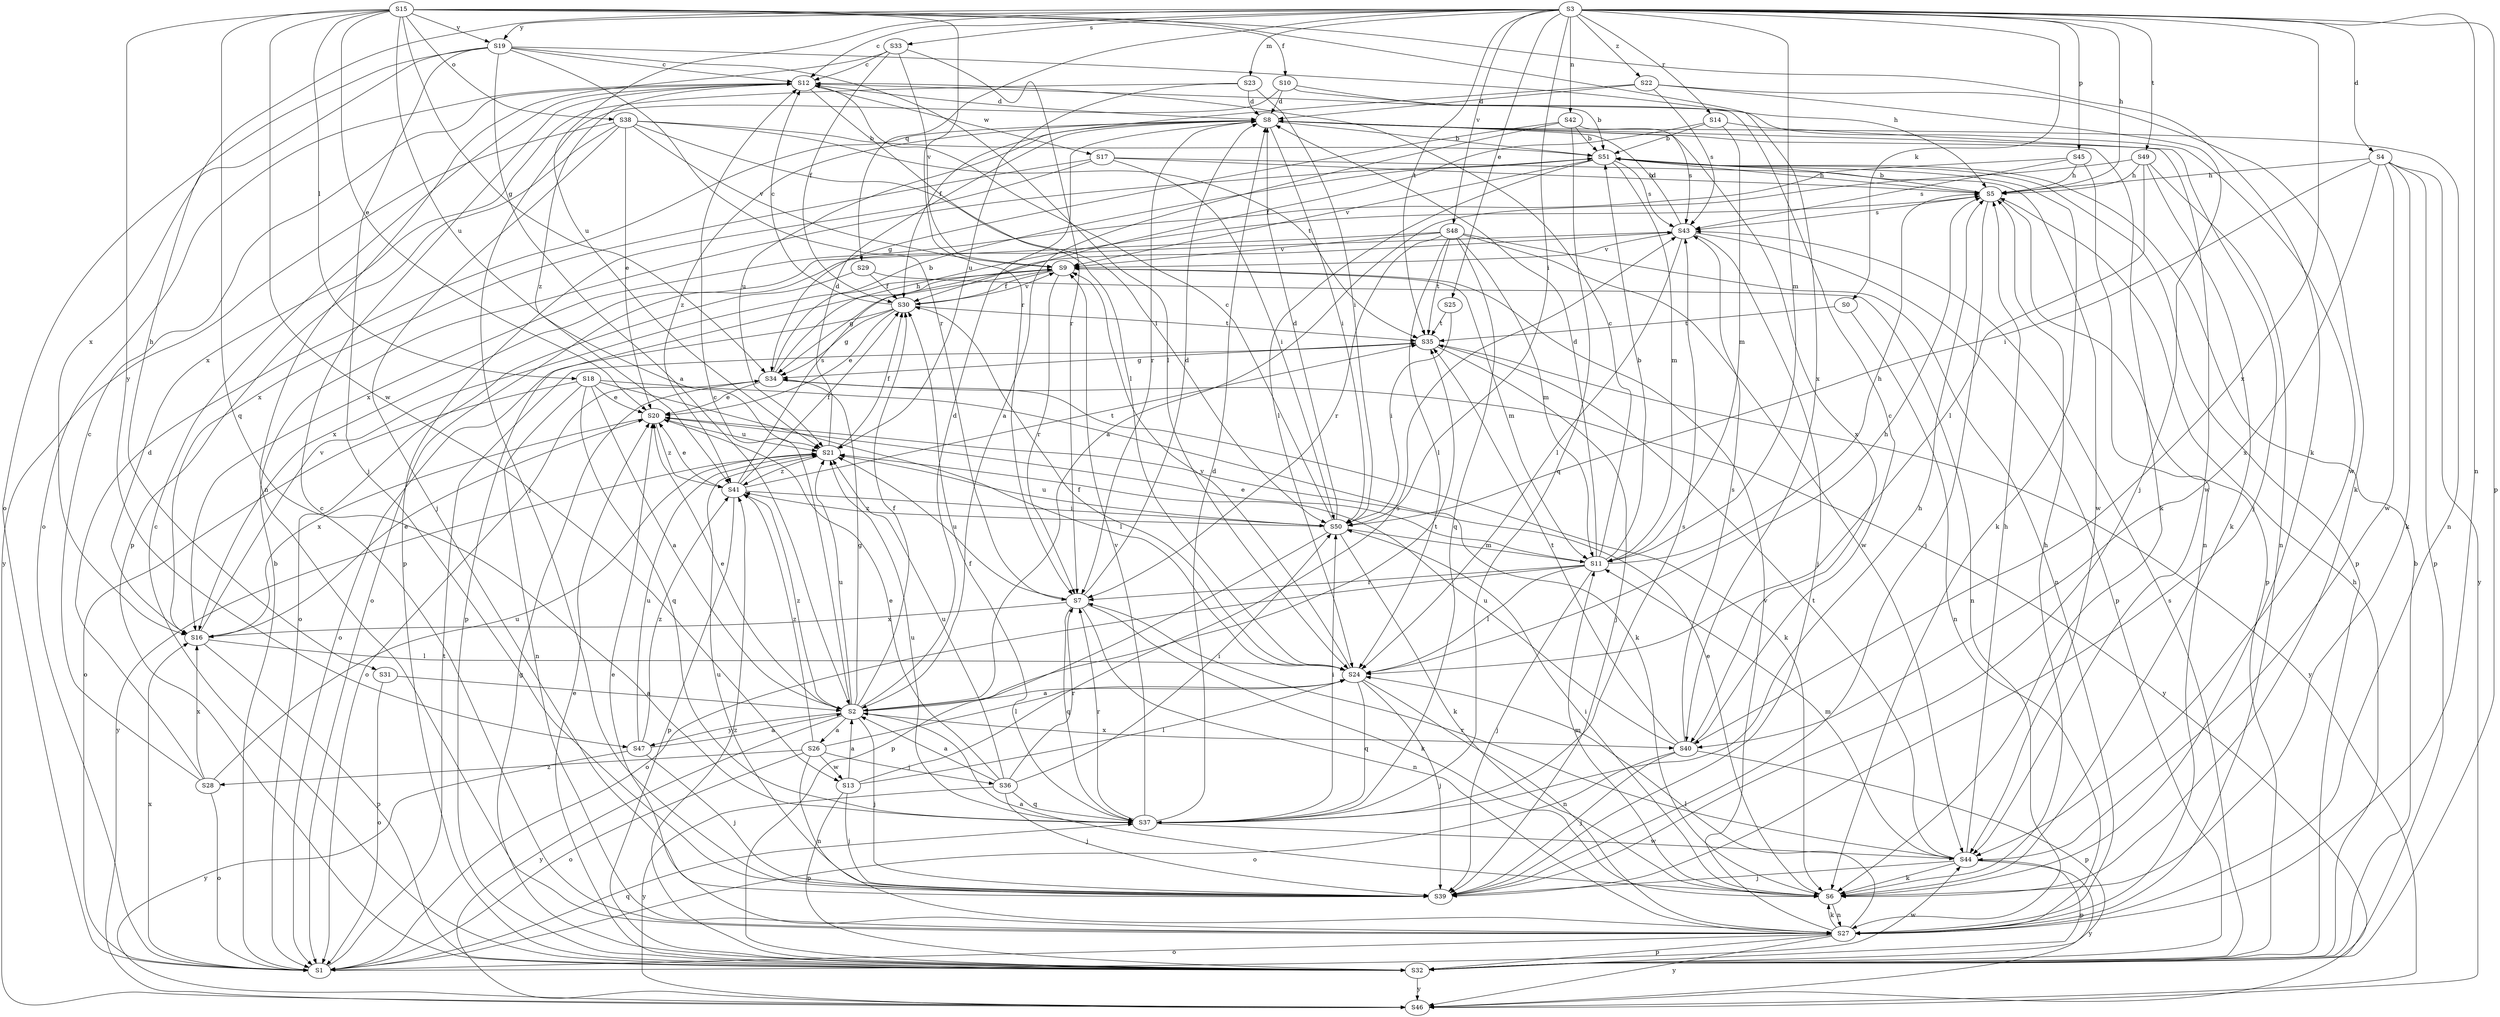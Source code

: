 strict digraph  {
S3;
S15;
S26;
S2;
S51;
S12;
S4;
S8;
S25;
S20;
S10;
S30;
S34;
S31;
S5;
S50;
S36;
S39;
S0;
S6;
S18;
S24;
S23;
S11;
S42;
S27;
S38;
S1;
S45;
S32;
S29;
S37;
S14;
S7;
S33;
S43;
S49;
S35;
S21;
S48;
S9;
S13;
S17;
S44;
S40;
S16;
S19;
S47;
S46;
S22;
S28;
S41;
S3 -> S12  [label=c];
S3 -> S4  [label=d];
S3 -> S25  [label=e];
S3 -> S31  [label=h];
S3 -> S5  [label=h];
S3 -> S50  [label=i];
S3 -> S0  [label=k];
S3 -> S23  [label=m];
S3 -> S11  [label=m];
S3 -> S42  [label=n];
S3 -> S27  [label=n];
S3 -> S45  [label=p];
S3 -> S32  [label=p];
S3 -> S29  [label=q];
S3 -> S14  [label=r];
S3 -> S33  [label=s];
S3 -> S49  [label=t];
S3 -> S35  [label=t];
S3 -> S21  [label=u];
S3 -> S48  [label=v];
S3 -> S40  [label=x];
S3 -> S19  [label=y];
S3 -> S22  [label=z];
S15 -> S20  [label=e];
S15 -> S10  [label=f];
S15 -> S34  [label=g];
S15 -> S6  [label=k];
S15 -> S18  [label=l];
S15 -> S38  [label=o];
S15 -> S37  [label=q];
S15 -> S7  [label=r];
S15 -> S21  [label=u];
S15 -> S13  [label=w];
S15 -> S40  [label=x];
S15 -> S19  [label=y];
S15 -> S47  [label=y];
S26 -> S36  [label=j];
S26 -> S24  [label=l];
S26 -> S27  [label=n];
S26 -> S1  [label=o];
S26 -> S13  [label=w];
S26 -> S28  [label=z];
S26 -> S41  [label=z];
S2 -> S26  [label=a];
S2 -> S12  [label=c];
S2 -> S8  [label=d];
S2 -> S20  [label=e];
S2 -> S30  [label=f];
S2 -> S34  [label=g];
S2 -> S39  [label=j];
S2 -> S35  [label=t];
S2 -> S21  [label=u];
S2 -> S40  [label=x];
S2 -> S47  [label=y];
S2 -> S46  [label=y];
S2 -> S41  [label=z];
S51 -> S5  [label=h];
S51 -> S6  [label=k];
S51 -> S24  [label=l];
S51 -> S11  [label=m];
S51 -> S32  [label=p];
S51 -> S43  [label=s];
S51 -> S9  [label=v];
S12 -> S8  [label=d];
S12 -> S24  [label=l];
S12 -> S1  [label=o];
S12 -> S17  [label=w];
S12 -> S41  [label=z];
S4 -> S5  [label=h];
S4 -> S50  [label=i];
S4 -> S6  [label=k];
S4 -> S32  [label=p];
S4 -> S44  [label=w];
S4 -> S40  [label=x];
S4 -> S46  [label=y];
S8 -> S51  [label=b];
S8 -> S50  [label=i];
S8 -> S6  [label=k];
S8 -> S27  [label=n];
S8 -> S7  [label=r];
S8 -> S21  [label=u];
S8 -> S44  [label=w];
S8 -> S40  [label=x];
S8 -> S41  [label=z];
S25 -> S50  [label=i];
S25 -> S35  [label=t];
S20 -> S21  [label=u];
S20 -> S16  [label=x];
S20 -> S41  [label=z];
S10 -> S51  [label=b];
S10 -> S8  [label=d];
S10 -> S39  [label=j];
S10 -> S44  [label=w];
S30 -> S12  [label=c];
S30 -> S20  [label=e];
S30 -> S34  [label=g];
S30 -> S1  [label=o];
S30 -> S35  [label=t];
S30 -> S9  [label=v];
S34 -> S51  [label=b];
S34 -> S20  [label=e];
S34 -> S5  [label=h];
S34 -> S6  [label=k];
S34 -> S1  [label=o];
S34 -> S46  [label=y];
S31 -> S2  [label=a];
S31 -> S1  [label=o];
S5 -> S51  [label=b];
S5 -> S39  [label=j];
S5 -> S32  [label=p];
S5 -> S43  [label=s];
S50 -> S12  [label=c];
S50 -> S8  [label=d];
S50 -> S6  [label=k];
S50 -> S11  [label=m];
S50 -> S32  [label=p];
S50 -> S21  [label=u];
S50 -> S41  [label=z];
S36 -> S2  [label=a];
S36 -> S20  [label=e];
S36 -> S50  [label=i];
S36 -> S39  [label=j];
S36 -> S37  [label=q];
S36 -> S7  [label=r];
S36 -> S21  [label=u];
S36 -> S46  [label=y];
S39 -> S21  [label=u];
S0 -> S27  [label=n];
S0 -> S35  [label=t];
S6 -> S2  [label=a];
S6 -> S20  [label=e];
S6 -> S5  [label=h];
S6 -> S50  [label=i];
S6 -> S11  [label=m];
S6 -> S27  [label=n];
S18 -> S2  [label=a];
S18 -> S20  [label=e];
S18 -> S6  [label=k];
S18 -> S24  [label=l];
S18 -> S27  [label=n];
S18 -> S1  [label=o];
S18 -> S37  [label=q];
S24 -> S2  [label=a];
S24 -> S30  [label=f];
S24 -> S5  [label=h];
S24 -> S39  [label=j];
S24 -> S27  [label=n];
S24 -> S37  [label=q];
S24 -> S9  [label=v];
S23 -> S8  [label=d];
S23 -> S50  [label=i];
S23 -> S21  [label=u];
S23 -> S16  [label=x];
S11 -> S51  [label=b];
S11 -> S12  [label=c];
S11 -> S8  [label=d];
S11 -> S20  [label=e];
S11 -> S5  [label=h];
S11 -> S39  [label=j];
S11 -> S24  [label=l];
S11 -> S1  [label=o];
S11 -> S7  [label=r];
S42 -> S2  [label=a];
S42 -> S51  [label=b];
S42 -> S34  [label=g];
S42 -> S37  [label=q];
S42 -> S43  [label=s];
S27 -> S12  [label=c];
S27 -> S20  [label=e];
S27 -> S6  [label=k];
S27 -> S24  [label=l];
S27 -> S1  [label=o];
S27 -> S32  [label=p];
S27 -> S9  [label=v];
S27 -> S46  [label=y];
S38 -> S51  [label=b];
S38 -> S20  [label=e];
S38 -> S50  [label=i];
S38 -> S39  [label=j];
S38 -> S32  [label=p];
S38 -> S35  [label=t];
S38 -> S9  [label=v];
S38 -> S46  [label=y];
S1 -> S51  [label=b];
S1 -> S37  [label=q];
S1 -> S35  [label=t];
S1 -> S44  [label=w];
S1 -> S16  [label=x];
S45 -> S5  [label=h];
S45 -> S27  [label=n];
S45 -> S43  [label=s];
S45 -> S16  [label=x];
S32 -> S51  [label=b];
S32 -> S12  [label=c];
S32 -> S20  [label=e];
S32 -> S34  [label=g];
S32 -> S5  [label=h];
S32 -> S43  [label=s];
S32 -> S46  [label=y];
S32 -> S41  [label=z];
S29 -> S30  [label=f];
S29 -> S27  [label=n];
S29 -> S1  [label=o];
S37 -> S8  [label=d];
S37 -> S30  [label=f];
S37 -> S5  [label=h];
S37 -> S50  [label=i];
S37 -> S7  [label=r];
S37 -> S43  [label=s];
S37 -> S21  [label=u];
S37 -> S9  [label=v];
S37 -> S44  [label=w];
S14 -> S51  [label=b];
S14 -> S30  [label=f];
S14 -> S39  [label=j];
S14 -> S11  [label=m];
S7 -> S8  [label=d];
S7 -> S6  [label=k];
S7 -> S27  [label=n];
S7 -> S37  [label=q];
S7 -> S21  [label=u];
S7 -> S16  [label=x];
S33 -> S12  [label=c];
S33 -> S30  [label=f];
S33 -> S27  [label=n];
S33 -> S7  [label=r];
S33 -> S9  [label=v];
S43 -> S8  [label=d];
S43 -> S39  [label=j];
S43 -> S24  [label=l];
S43 -> S1  [label=o];
S43 -> S32  [label=p];
S43 -> S9  [label=v];
S49 -> S2  [label=a];
S49 -> S5  [label=h];
S49 -> S6  [label=k];
S49 -> S24  [label=l];
S49 -> S27  [label=n];
S35 -> S34  [label=g];
S35 -> S39  [label=j];
S35 -> S46  [label=y];
S21 -> S8  [label=d];
S21 -> S30  [label=f];
S21 -> S46  [label=y];
S21 -> S41  [label=z];
S48 -> S24  [label=l];
S48 -> S11  [label=m];
S48 -> S27  [label=n];
S48 -> S37  [label=q];
S48 -> S7  [label=r];
S48 -> S35  [label=t];
S48 -> S9  [label=v];
S48 -> S44  [label=w];
S48 -> S16  [label=x];
S9 -> S30  [label=f];
S9 -> S34  [label=g];
S9 -> S11  [label=m];
S9 -> S32  [label=p];
S9 -> S7  [label=r];
S13 -> S2  [label=a];
S13 -> S39  [label=j];
S13 -> S24  [label=l];
S13 -> S32  [label=p];
S13 -> S43  [label=s];
S17 -> S5  [label=h];
S17 -> S50  [label=i];
S17 -> S32  [label=p];
S17 -> S44  [label=w];
S17 -> S16  [label=x];
S44 -> S5  [label=h];
S44 -> S39  [label=j];
S44 -> S6  [label=k];
S44 -> S11  [label=m];
S44 -> S32  [label=p];
S44 -> S7  [label=r];
S44 -> S35  [label=t];
S44 -> S46  [label=y];
S40 -> S12  [label=c];
S40 -> S39  [label=j];
S40 -> S1  [label=o];
S40 -> S32  [label=p];
S40 -> S43  [label=s];
S40 -> S35  [label=t];
S40 -> S21  [label=u];
S16 -> S20  [label=e];
S16 -> S24  [label=l];
S16 -> S32  [label=p];
S16 -> S9  [label=v];
S19 -> S2  [label=a];
S19 -> S12  [label=c];
S19 -> S5  [label=h];
S19 -> S39  [label=j];
S19 -> S24  [label=l];
S19 -> S1  [label=o];
S19 -> S7  [label=r];
S19 -> S16  [label=x];
S47 -> S2  [label=a];
S47 -> S39  [label=j];
S47 -> S21  [label=u];
S47 -> S46  [label=y];
S47 -> S41  [label=z];
S22 -> S8  [label=d];
S22 -> S30  [label=f];
S22 -> S39  [label=j];
S22 -> S6  [label=k];
S22 -> S43  [label=s];
S28 -> S12  [label=c];
S28 -> S8  [label=d];
S28 -> S1  [label=o];
S28 -> S21  [label=u];
S28 -> S16  [label=x];
S41 -> S20  [label=e];
S41 -> S30  [label=f];
S41 -> S50  [label=i];
S41 -> S32  [label=p];
S41 -> S43  [label=s];
S41 -> S35  [label=t];
}
